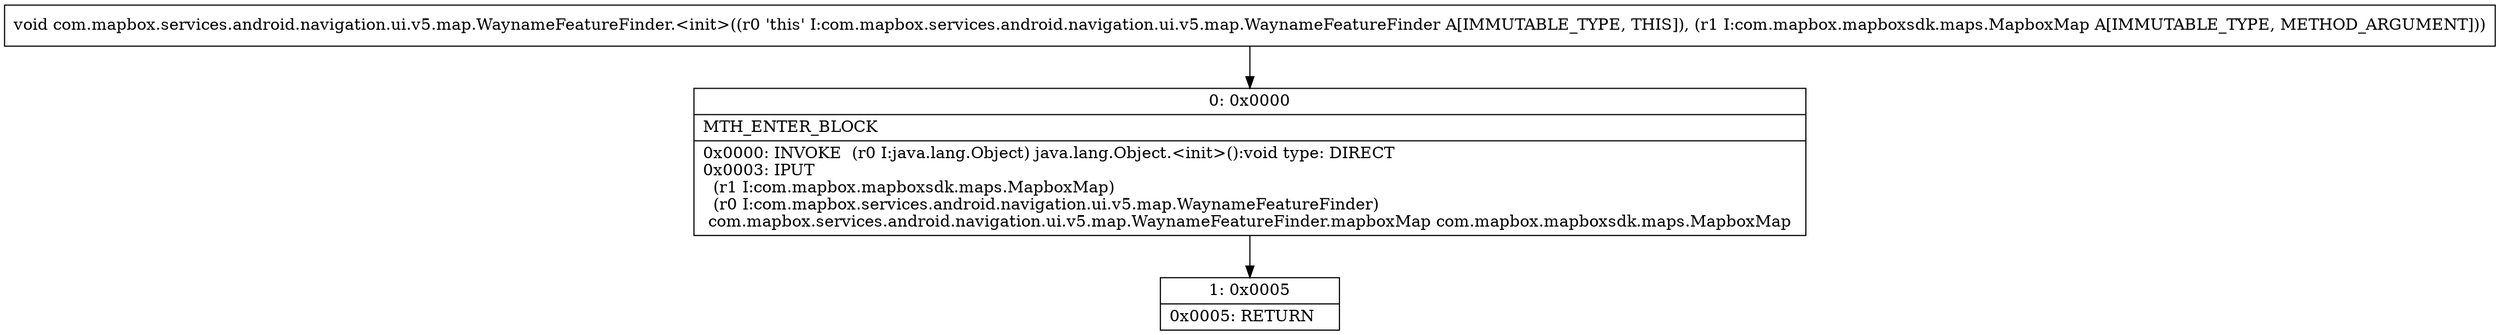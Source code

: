 digraph "CFG forcom.mapbox.services.android.navigation.ui.v5.map.WaynameFeatureFinder.\<init\>(Lcom\/mapbox\/mapboxsdk\/maps\/MapboxMap;)V" {
Node_0 [shape=record,label="{0\:\ 0x0000|MTH_ENTER_BLOCK\l|0x0000: INVOKE  (r0 I:java.lang.Object) java.lang.Object.\<init\>():void type: DIRECT \l0x0003: IPUT  \l  (r1 I:com.mapbox.mapboxsdk.maps.MapboxMap)\l  (r0 I:com.mapbox.services.android.navigation.ui.v5.map.WaynameFeatureFinder)\l com.mapbox.services.android.navigation.ui.v5.map.WaynameFeatureFinder.mapboxMap com.mapbox.mapboxsdk.maps.MapboxMap \l}"];
Node_1 [shape=record,label="{1\:\ 0x0005|0x0005: RETURN   \l}"];
MethodNode[shape=record,label="{void com.mapbox.services.android.navigation.ui.v5.map.WaynameFeatureFinder.\<init\>((r0 'this' I:com.mapbox.services.android.navigation.ui.v5.map.WaynameFeatureFinder A[IMMUTABLE_TYPE, THIS]), (r1 I:com.mapbox.mapboxsdk.maps.MapboxMap A[IMMUTABLE_TYPE, METHOD_ARGUMENT])) }"];
MethodNode -> Node_0;
Node_0 -> Node_1;
}


